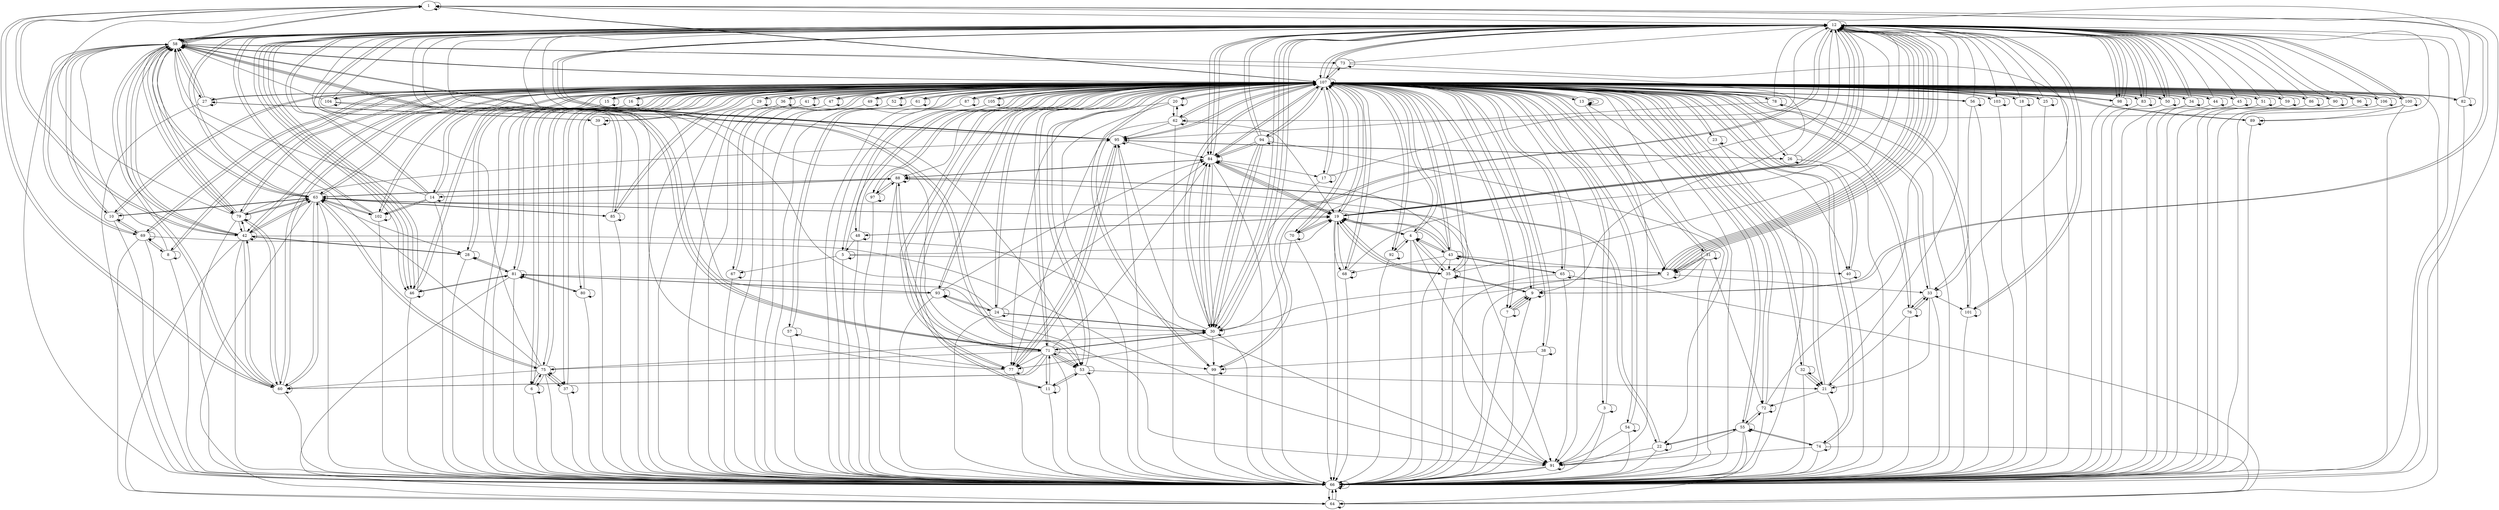 digraph m {
1 -> 12
1 -> 58
1 -> 60
1 -> 9
1 -> 1
1 -> 66
1 -> 107
1 -> 42
2 -> 12
2 -> 12
2 -> 12
2 -> 12
2 -> 12
2 -> 33
2 -> 30
2 -> 2
2 -> 66
2 -> 107
3 -> 107
3 -> 91
3 -> 3
3 -> 66
4 -> 107
4 -> 91
4 -> 35
4 -> 43
4 -> 92
4 -> 19
4 -> 4
4 -> 66
5 -> 19
5 -> 67
5 -> 40
5 -> 5
5 -> 66
5 -> 107
6 -> 75
6 -> 6
6 -> 66
6 -> 107
7 -> 9
7 -> 9
7 -> 9
7 -> 7
7 -> 66
7 -> 107
8 -> 58
8 -> 8
8 -> 66
8 -> 107
8 -> 69
9 -> 7
9 -> 1
9 -> 35
9 -> 9
9 -> 66
9 -> 107
10 -> 58
10 -> 10
10 -> 66
10 -> 107
10 -> 63
10 -> 69
11 -> 53
11 -> 71
11 -> 11
11 -> 66
11 -> 107
12 -> 98
12 -> 101
12 -> 2
12 -> 83
12 -> 30
12 -> 84
12 -> 95
12 -> 58
12 -> 2
12 -> 33
12 -> 99
12 -> 46
12 -> 46
12 -> 50
12 -> 95
12 -> 58
12 -> 46
12 -> 19
12 -> 103
12 -> 98
12 -> 71
12 -> 58
12 -> 53
12 -> 70
12 -> 84
12 -> 30
12 -> 30
12 -> 12
12 -> 66
12 -> 107
12 -> 63
13 -> 13
13 -> 107
13 -> 13
13 -> 107
13 -> 91
13 -> 13
13 -> 66
14 -> 12
14 -> 102
14 -> 102
14 -> 12
14 -> 58
14 -> 14
14 -> 66
14 -> 107
14 -> 88
15 -> 15
15 -> 66
15 -> 107
16 -> 16
16 -> 66
16 -> 107
17 -> 12
17 -> 17
17 -> 66
17 -> 107
18 -> 12
18 -> 18
18 -> 66
18 -> 107
19 -> 12
19 -> 35
19 -> 12
19 -> 48
19 -> 70
19 -> 84
19 -> 12
19 -> 68
19 -> 19
19 -> 66
19 -> 107
19 -> 63
19 -> 4
20 -> 62
20 -> 77
20 -> 20
20 -> 66
20 -> 107
21 -> 12
21 -> 72
21 -> 21
21 -> 66
21 -> 107
22 -> 88
22 -> 91
22 -> 22
22 -> 66
22 -> 55
23 -> 40
23 -> 23
23 -> 66
23 -> 107
24 -> 84
24 -> 30
24 -> 30
24 -> 93
24 -> 12
24 -> 24
24 -> 66
24 -> 107
25 -> 12
25 -> 25
25 -> 66
25 -> 107
26 -> 12
26 -> 95
26 -> 26
26 -> 66
26 -> 107
27 -> 58
27 -> 39
27 -> 58
27 -> 27
27 -> 66
27 -> 107
28 -> 28
28 -> 66
28 -> 107
28 -> 42
28 -> 81
29 -> 29
29 -> 66
29 -> 107
30 -> 12
30 -> 99
30 -> 95
30 -> 84
30 -> 71
30 -> 30
30 -> 66
30 -> 107
31 -> 2
31 -> 72
31 -> 2
31 -> 77
31 -> 31
31 -> 66
31 -> 107
32 -> 21
32 -> 21
32 -> 21
32 -> 32
32 -> 66
32 -> 107
33 -> 76
33 -> 21
33 -> 101
33 -> 33
33 -> 66
33 -> 107
34 -> 12
34 -> 12
34 -> 34
34 -> 66
34 -> 107
35 -> 12
35 -> 19
35 -> 19
35 -> 9
35 -> 35
35 -> 66
35 -> 4
35 -> 107
36 -> 36
36 -> 66
36 -> 107
37 -> 75
37 -> 37
37 -> 66
37 -> 107
38 -> 99
38 -> 38
38 -> 66
38 -> 107
39 -> 27
39 -> 39
39 -> 66
39 -> 107
40 -> 40
40 -> 66
40 -> 107
41 -> 41
41 -> 66
41 -> 107
42 -> 64
42 -> 58
42 -> 91
42 -> 58
42 -> 1
42 -> 79
42 -> 60
42 -> 28
42 -> 42
42 -> 66
42 -> 63
42 -> 107
43 -> 2
43 -> 19
43 -> 68
43 -> 35
43 -> 84
43 -> 19
43 -> 43
43 -> 66
43 -> 65
43 -> 4
43 -> 107
44 -> 12
44 -> 44
44 -> 66
44 -> 107
45 -> 12
45 -> 45
45 -> 66
45 -> 107
46 -> 12
46 -> 12
46 -> 46
46 -> 66
46 -> 81
46 -> 107
47 -> 47
47 -> 66
47 -> 107
48 -> 19
48 -> 5
48 -> 48
48 -> 66
48 -> 107
49 -> 49
49 -> 66
49 -> 107
50 -> 12
50 -> 12
50 -> 50
50 -> 66
50 -> 107
51 -> 12
51 -> 51
51 -> 66
51 -> 107
52 -> 52
52 -> 66
52 -> 107
53 -> 11
53 -> 21
53 -> 58
53 -> 53
53 -> 66
53 -> 107
54 -> 91
54 -> 54
54 -> 66
54 -> 107
55 -> 64
55 -> 107
55 -> 22
55 -> 91
55 -> 72
55 -> 55
55 -> 66
55 -> 74
56 -> 12
56 -> 33
56 -> 56
56 -> 66
56 -> 107
57 -> 77
57 -> 57
57 -> 66
57 -> 107
58 -> 12
58 -> 79
58 -> 60
58 -> 1
58 -> 9
58 -> 12
58 -> 53
58 -> 79
58 -> 73
58 -> 12
58 -> 27
58 -> 10
58 -> 58
58 -> 66
58 -> 107
58 -> 63
58 -> 42
58 -> 69
59 -> 12
59 -> 59
59 -> 66
59 -> 107
60 -> 58
60 -> 79
60 -> 1
60 -> 60
60 -> 66
60 -> 107
60 -> 63
60 -> 42
61 -> 61
61 -> 66
61 -> 107
62 -> 19
62 -> 95
62 -> 77
62 -> 20
62 -> 62
62 -> 66
62 -> 107
63 -> 64
63 -> 42
63 -> 88
63 -> 107
63 -> 91
63 -> 58
63 -> 79
63 -> 60
63 -> 28
63 -> 12
63 -> 102
63 -> 85
63 -> 75
63 -> 10
63 -> 19
63 -> 63
63 -> 66
64 -> 66
64 -> 64
64 -> 66
65 -> 64
65 -> 107
65 -> 91
65 -> 43
65 -> 65
65 -> 66
66 -> 64
66 -> 66
66 -> 66
67 -> 67
67 -> 66
67 -> 107
68 -> 12
68 -> 19
68 -> 68
68 -> 66
68 -> 107
69 -> 64
69 -> 107
69 -> 91
69 -> 58
69 -> 8
69 -> 10
69 -> 69
69 -> 66
70 -> 19
70 -> 30
70 -> 70
70 -> 66
70 -> 107
71 -> 58
71 -> 60
71 -> 58
71 -> 53
71 -> 11
71 -> 99
71 -> 77
71 -> 75
71 -> 58
71 -> 53
71 -> 60
71 -> 53
71 -> 30
71 -> 84
71 -> 71
71 -> 66
71 -> 107
71 -> 88
72 -> 12
72 -> 72
72 -> 66
72 -> 107
72 -> 55
73 -> 12
73 -> 73
73 -> 66
73 -> 107
74 -> 64
74 -> 107
74 -> 55
74 -> 91
74 -> 74
74 -> 66
75 -> 37
75 -> 37
75 -> 6
75 -> 6
75 -> 12
75 -> 60
75 -> 30
75 -> 58
75 -> 75
75 -> 66
75 -> 107
75 -> 63
76 -> 21
76 -> 33
76 -> 33
76 -> 76
76 -> 66
76 -> 107
77 -> 12
77 -> 95
77 -> 77
77 -> 66
77 -> 107
78 -> 95
78 -> 12
78 -> 78
78 -> 66
78 -> 107
79 -> 58
79 -> 1
79 -> 95
79 -> 58
79 -> 60
79 -> 79
79 -> 66
79 -> 63
79 -> 107
79 -> 42
80 -> 80
80 -> 66
80 -> 81
80 -> 107
81 -> 64
81 -> 107
81 -> 91
81 -> 28
81 -> 93
81 -> 80
81 -> 46
81 -> 81
81 -> 66
82 -> 12
82 -> 1
82 -> 82
82 -> 66
82 -> 107
83 -> 12
83 -> 12
83 -> 83
83 -> 66
83 -> 107
84 -> 12
84 -> 19
84 -> 17
84 -> 30
84 -> 19
84 -> 30
84 -> 84
84 -> 66
84 -> 107
84 -> 88
85 -> 12
85 -> 12
85 -> 85
85 -> 66
85 -> 107
85 -> 63
86 -> 12
86 -> 86
86 -> 66
86 -> 107
87 -> 87
87 -> 66
87 -> 107
88 -> 91
88 -> 97
88 -> 14
88 -> 71
88 -> 84
88 -> 88
88 -> 66
88 -> 63
88 -> 22
89 -> 12
89 -> 89
89 -> 66
89 -> 107
90 -> 12
90 -> 90
90 -> 66
90 -> 107
91 -> 91
91 -> 66
91 -> 66
92 -> 92
92 -> 66
92 -> 107
92 -> 4
93 -> 12
93 -> 24
93 -> 84
93 -> 30
93 -> 93
93 -> 66
93 -> 107
93 -> 81
94 -> 12
94 -> 30
94 -> 84
94 -> 30
94 -> 12
94 -> 30
94 -> 84
94 -> 94
94 -> 66
94 -> 107
95 -> 12
95 -> 77
95 -> 77
95 -> 26
95 -> 84
95 -> 95
95 -> 66
95 -> 107
96 -> 12
96 -> 96
96 -> 66
96 -> 107
97 -> 97
97 -> 66
97 -> 107
97 -> 88
98 -> 12
98 -> 12
98 -> 98
98 -> 66
98 -> 107
99 -> 12
99 -> 99
99 -> 66
99 -> 107
100 -> 12
100 -> 89
100 -> 62
100 -> 12
100 -> 100
100 -> 66
100 -> 107
101 -> 12
101 -> 101
101 -> 66
101 -> 107
102 -> 12
102 -> 12
102 -> 102
102 -> 66
102 -> 63
102 -> 107
103 -> 103
103 -> 66
103 -> 107
104 -> 12
104 -> 58
104 -> 95
104 -> 104
104 -> 66
104 -> 107
105 -> 105
105 -> 66
105 -> 107
106 -> 12
106 -> 106
106 -> 66
106 -> 107
107 -> 64
107 -> 12
107 -> 88
107 -> 22
107 -> 42
107 -> 54
107 -> 91
107 -> 45
107 -> 38
107 -> 104
107 -> 52
107 -> 53
107 -> 29
107 -> 77
107 -> 95
107 -> 49
107 -> 39
107 -> 1
107 -> 61
107 -> 48
107 -> 17
107 -> 97
107 -> 58
107 -> 79
107 -> 5
107 -> 24
107 -> 35
107 -> 73
107 -> 60
107 -> 83
107 -> 23
107 -> 14
107 -> 28
107 -> 101
107 -> 86
107 -> 12
107 -> 103
107 -> 47
107 -> 82
107 -> 34
107 -> 93
107 -> 102
107 -> 80
107 -> 2
107 -> 15
107 -> 43
107 -> 57
107 -> 76
107 -> 50
107 -> 6
107 -> 71
107 -> 85
107 -> 32
107 -> 94
107 -> 16
107 -> 9
107 -> 70
107 -> 72
107 -> 20
107 -> 41
107 -> 25
107 -> 56
107 -> 59
107 -> 26
107 -> 36
107 -> 96
107 -> 78
107 -> 92
107 -> 7
107 -> 18
107 -> 31
107 -> 11
107 -> 89
107 -> 27
107 -> 21
107 -> 37
107 -> 40
107 -> 8
107 -> 33
107 -> 75
107 -> 98
107 -> 84
107 -> 46
107 -> 99
107 -> 105
107 -> 62
107 -> 10
107 -> 90
107 -> 100
107 -> 87
107 -> 67
107 -> 19
107 -> 44
107 -> 51
107 -> 68
107 -> 30
107 -> 106
107 -> 107
107 -> 66
107 -> 63
107 -> 3
107 -> 55
107 -> 13
107 -> 4
107 -> 81
107 -> 69
107 -> 74
107 -> 65
}
